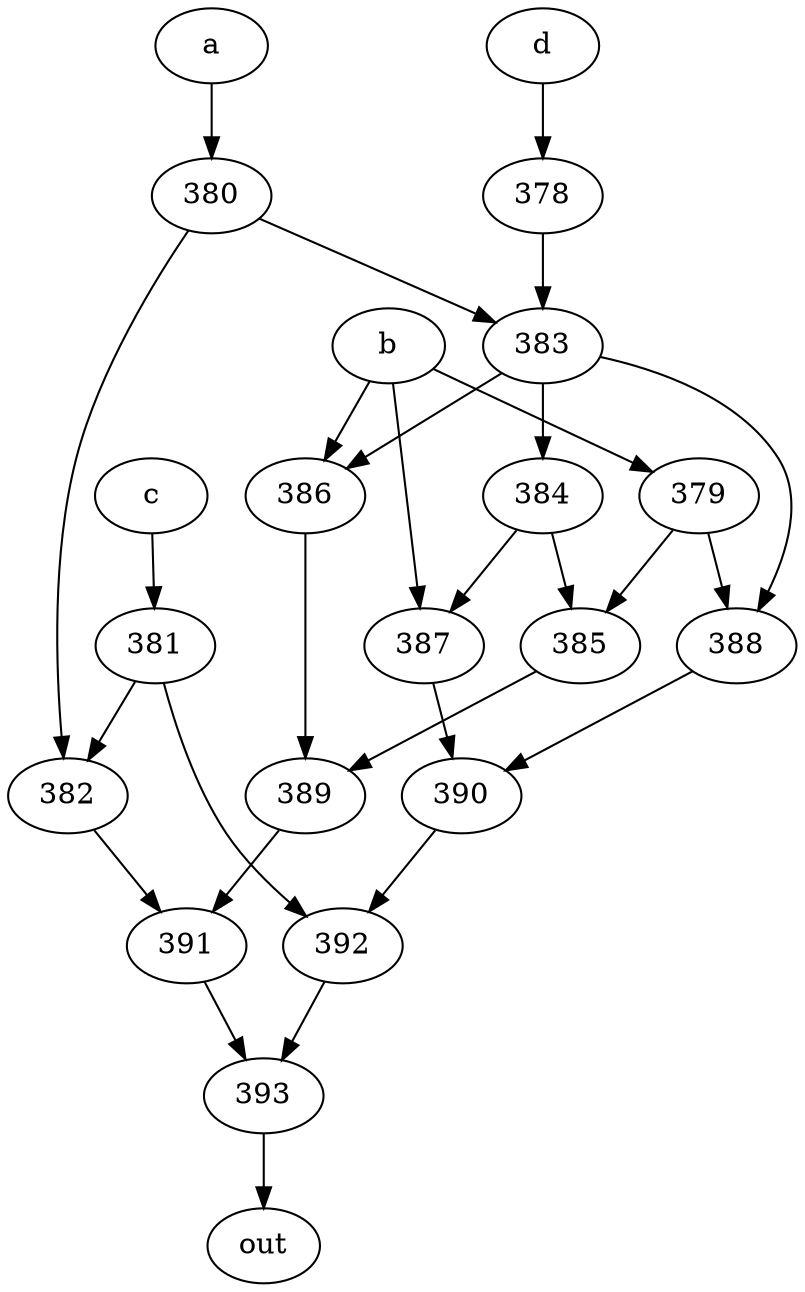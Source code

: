 strict digraph "" {
	393 -> out;
	a -> 380;
	380 -> 382;
	380 -> 383;
	382 -> 391;
	383 -> 386;
	383 -> 388;
	383 -> 384;
	b -> 379;
	b -> 386;
	b -> 387;
	379 -> 385;
	379 -> 388;
	386 -> 389;
	387 -> 390;
	385 -> 389;
	388 -> 390;
	389 -> 391;
	390 -> 392;
	c -> 381;
	381 -> 382;
	381 -> 392;
	392 -> 393;
	d -> 378;
	378 -> 383;
	384 -> 387;
	384 -> 385;
	391 -> 393;
}
